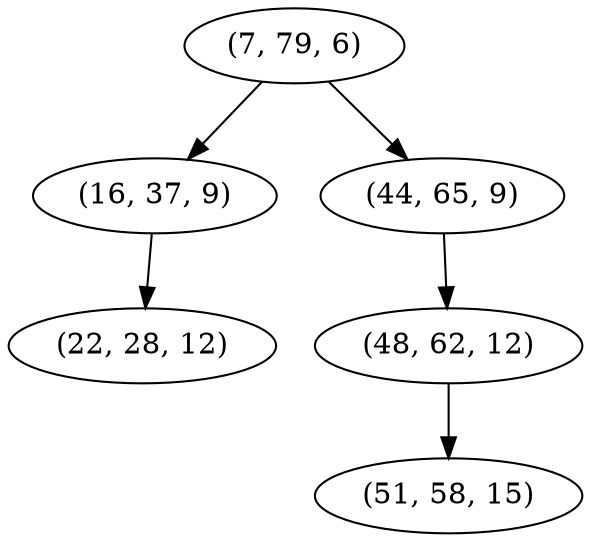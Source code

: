 digraph tree {
    "(7, 79, 6)";
    "(16, 37, 9)";
    "(22, 28, 12)";
    "(44, 65, 9)";
    "(48, 62, 12)";
    "(51, 58, 15)";
    "(7, 79, 6)" -> "(16, 37, 9)";
    "(7, 79, 6)" -> "(44, 65, 9)";
    "(16, 37, 9)" -> "(22, 28, 12)";
    "(44, 65, 9)" -> "(48, 62, 12)";
    "(48, 62, 12)" -> "(51, 58, 15)";
}
